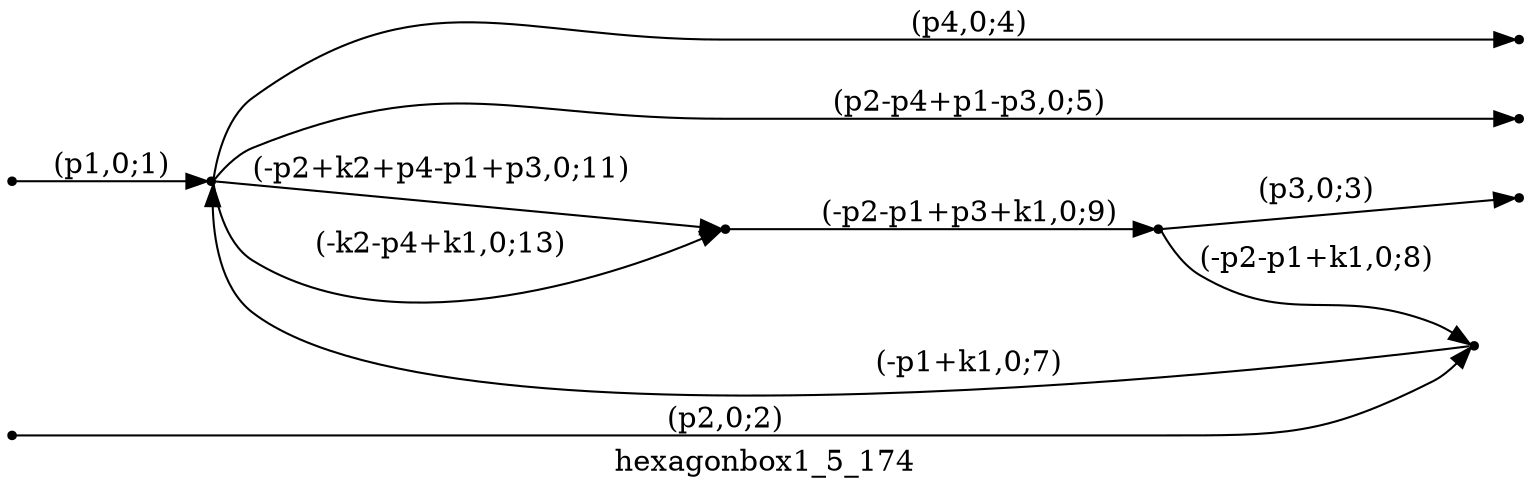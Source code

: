 digraph hexagonbox1_5_174 {
  label="hexagonbox1_5_174";
  rankdir="LR";
  subgraph edges {
    -1 -> 4 [label="(p1,0;1)"];
    -2 -> 1 [label="(p2,0;2)"];
    2 -> -3 [label="(p3,0;3)"];
    4 -> -4 [label="(p4,0;4)"];
    4 -> -5 [label="(p2-p4+p1-p3,0;5)"];
    1 -> 4 [label="(-p1+k1,0;7)"];
    2 -> 1 [label="(-p2-p1+k1,0;8)"];
    3 -> 2 [label="(-p2-p1+p3+k1,0;9)"];
    4 -> 3 [label="(-p2+k2+p4-p1+p3,0;11)"];
    4 -> 3 [label="(-k2-p4+k1,0;13)"];
  }
  subgraph incoming { rank="source"; -1; -2; }
  subgraph outgoing { rank="sink"; -3; -4; -5; }
-5 [shape=point];
-4 [shape=point];
-3 [shape=point];
-2 [shape=point];
-1 [shape=point];
1 [shape=point];
2 [shape=point];
3 [shape=point];
4 [shape=point];
}

